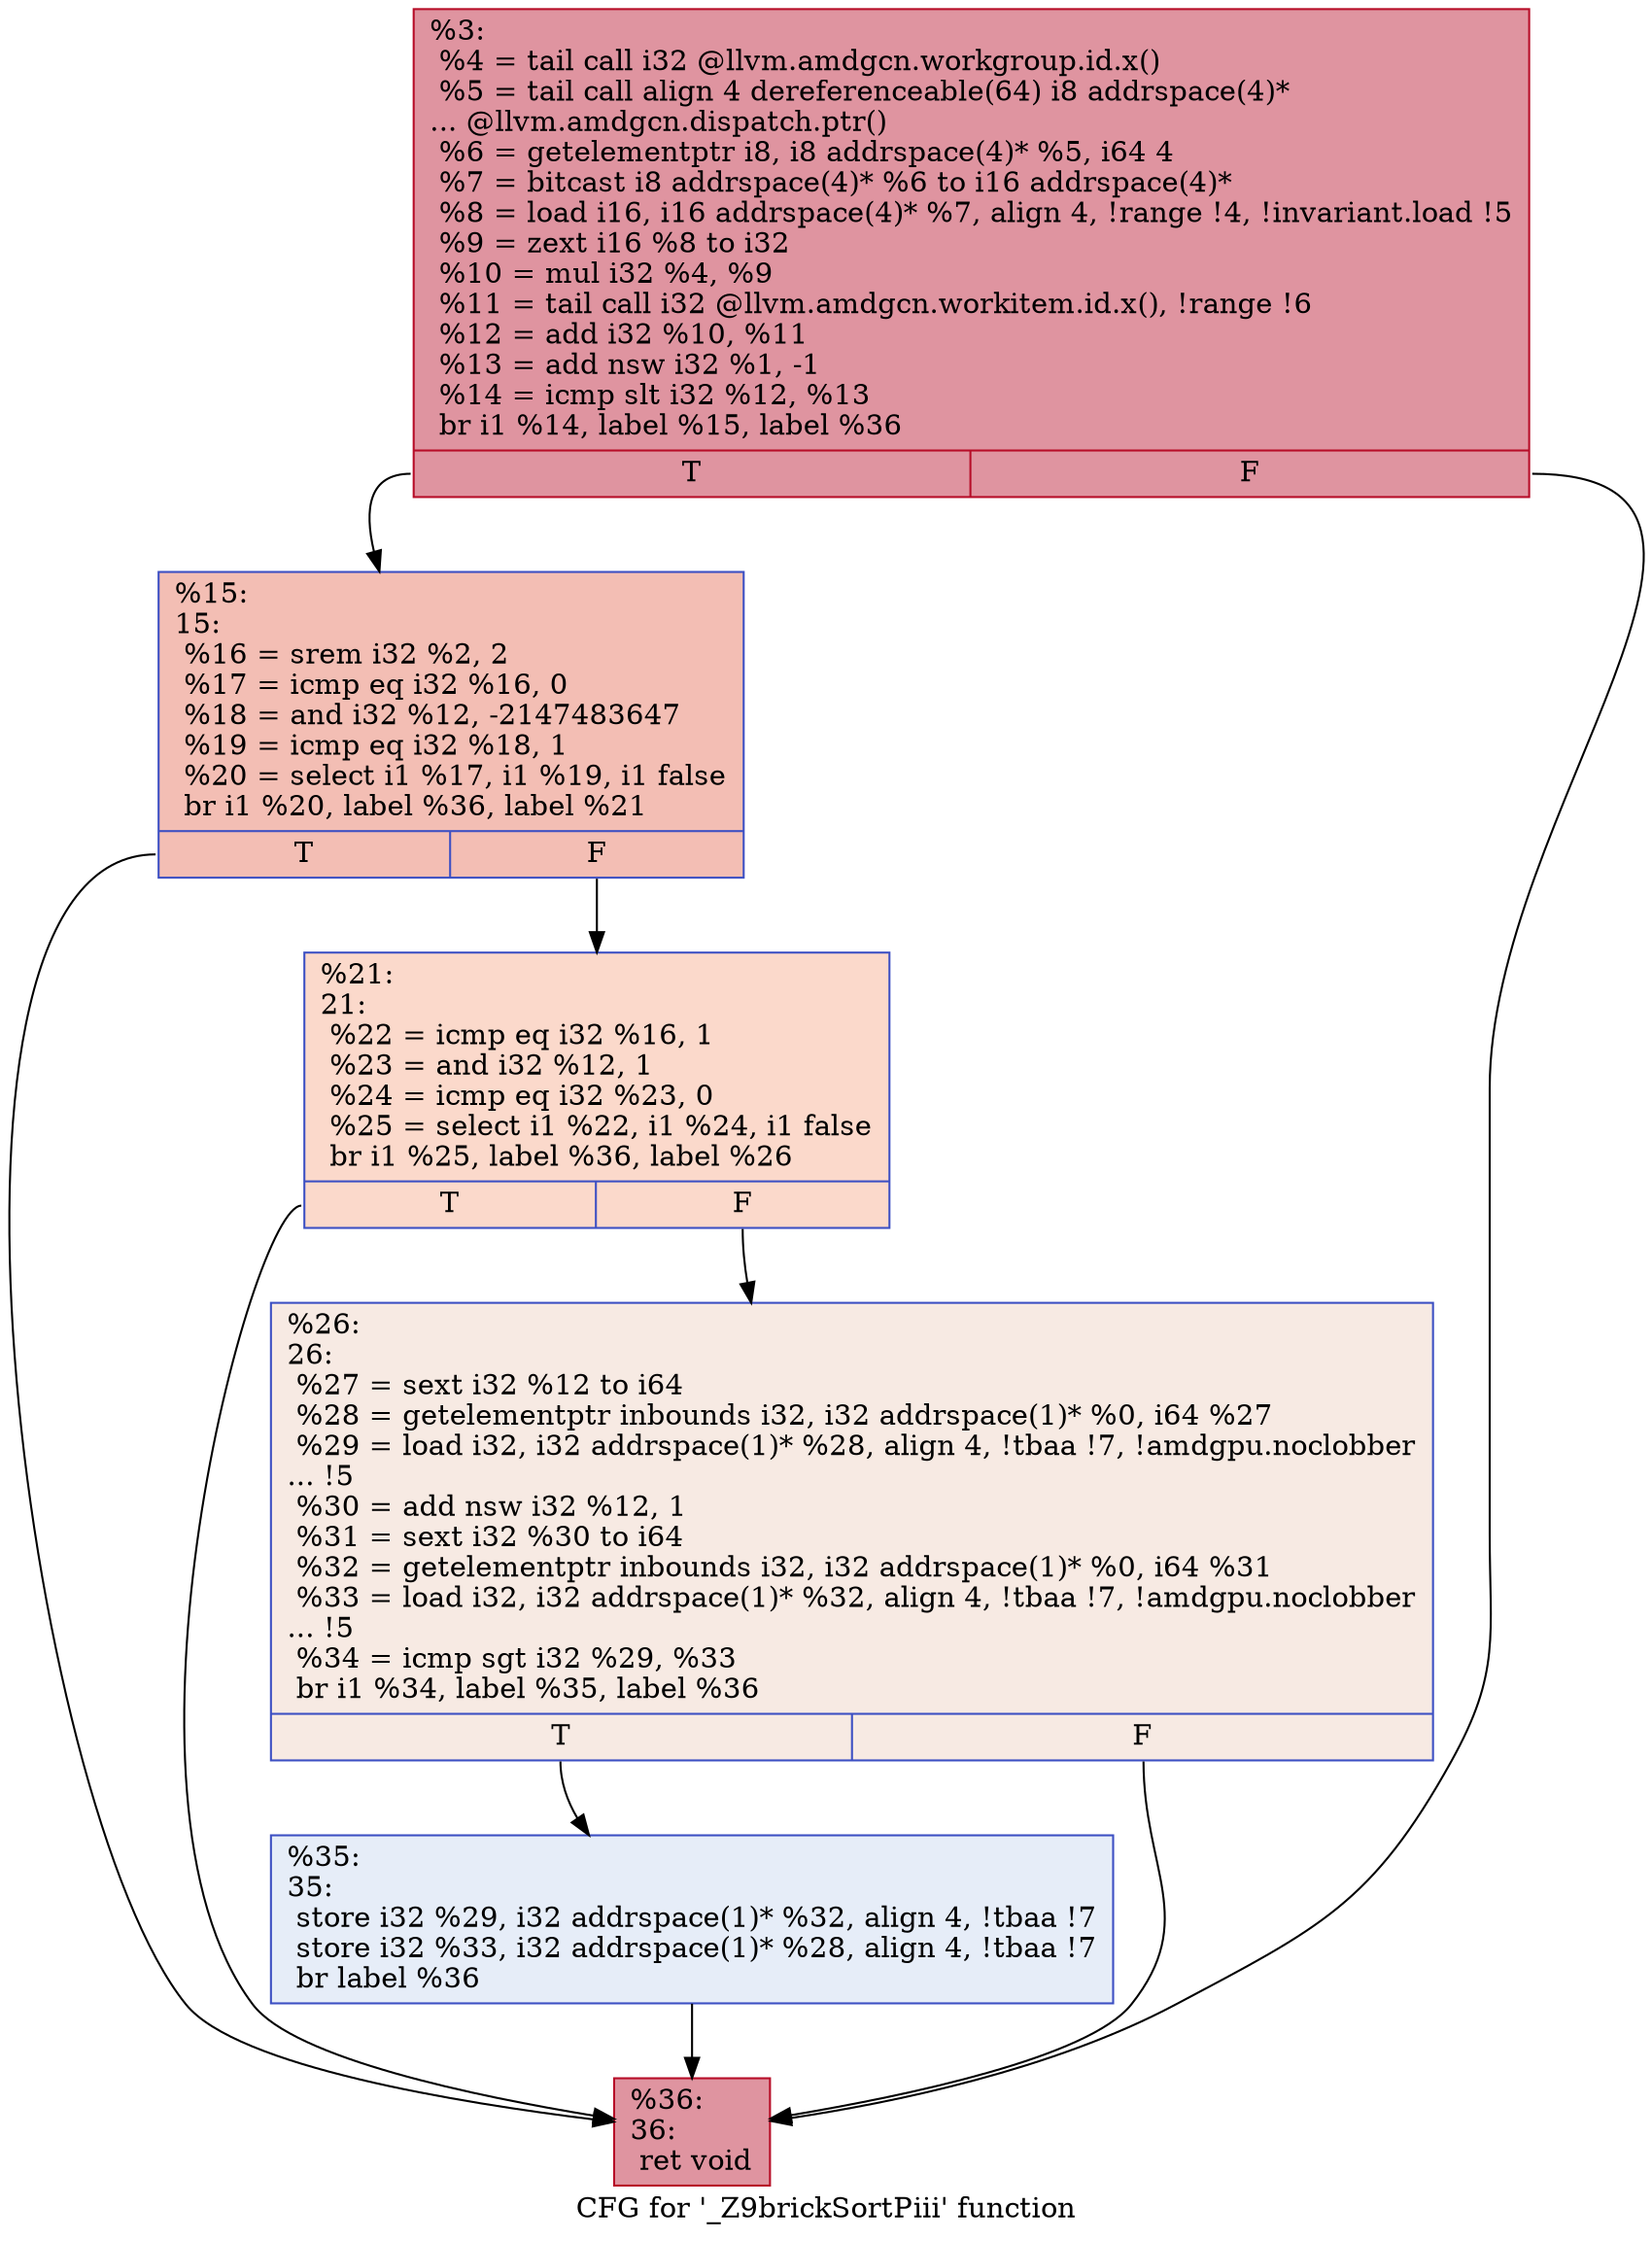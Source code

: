 digraph "CFG for '_Z9brickSortPiii' function" {
	label="CFG for '_Z9brickSortPiii' function";

	Node0x57f72c0 [shape=record,color="#b70d28ff", style=filled, fillcolor="#b70d2870",label="{%3:\l  %4 = tail call i32 @llvm.amdgcn.workgroup.id.x()\l  %5 = tail call align 4 dereferenceable(64) i8 addrspace(4)*\l... @llvm.amdgcn.dispatch.ptr()\l  %6 = getelementptr i8, i8 addrspace(4)* %5, i64 4\l  %7 = bitcast i8 addrspace(4)* %6 to i16 addrspace(4)*\l  %8 = load i16, i16 addrspace(4)* %7, align 4, !range !4, !invariant.load !5\l  %9 = zext i16 %8 to i32\l  %10 = mul i32 %4, %9\l  %11 = tail call i32 @llvm.amdgcn.workitem.id.x(), !range !6\l  %12 = add i32 %10, %11\l  %13 = add nsw i32 %1, -1\l  %14 = icmp slt i32 %12, %13\l  br i1 %14, label %15, label %36\l|{<s0>T|<s1>F}}"];
	Node0x57f72c0:s0 -> Node0x57f9220;
	Node0x57f72c0:s1 -> Node0x57f92b0;
	Node0x57f9220 [shape=record,color="#3d50c3ff", style=filled, fillcolor="#e36c5570",label="{%15:\l15:                                               \l  %16 = srem i32 %2, 2\l  %17 = icmp eq i32 %16, 0\l  %18 = and i32 %12, -2147483647\l  %19 = icmp eq i32 %18, 1\l  %20 = select i1 %17, i1 %19, i1 false\l  br i1 %20, label %36, label %21\l|{<s0>T|<s1>F}}"];
	Node0x57f9220:s0 -> Node0x57f92b0;
	Node0x57f9220:s1 -> Node0x57f9850;
	Node0x57f9850 [shape=record,color="#3d50c3ff", style=filled, fillcolor="#f7a88970",label="{%21:\l21:                                               \l  %22 = icmp eq i32 %16, 1\l  %23 = and i32 %12, 1\l  %24 = icmp eq i32 %23, 0\l  %25 = select i1 %22, i1 %24, i1 false\l  br i1 %25, label %36, label %26\l|{<s0>T|<s1>F}}"];
	Node0x57f9850:s0 -> Node0x57f92b0;
	Node0x57f9850:s1 -> Node0x57f9bb0;
	Node0x57f9bb0 [shape=record,color="#3d50c3ff", style=filled, fillcolor="#eed0c070",label="{%26:\l26:                                               \l  %27 = sext i32 %12 to i64\l  %28 = getelementptr inbounds i32, i32 addrspace(1)* %0, i64 %27\l  %29 = load i32, i32 addrspace(1)* %28, align 4, !tbaa !7, !amdgpu.noclobber\l... !5\l  %30 = add nsw i32 %12, 1\l  %31 = sext i32 %30 to i64\l  %32 = getelementptr inbounds i32, i32 addrspace(1)* %0, i64 %31\l  %33 = load i32, i32 addrspace(1)* %32, align 4, !tbaa !7, !amdgpu.noclobber\l... !5\l  %34 = icmp sgt i32 %29, %33\l  br i1 %34, label %35, label %36\l|{<s0>T|<s1>F}}"];
	Node0x57f9bb0:s0 -> Node0x57f9560;
	Node0x57f9bb0:s1 -> Node0x57f92b0;
	Node0x57f9560 [shape=record,color="#3d50c3ff", style=filled, fillcolor="#c7d7f070",label="{%35:\l35:                                               \l  store i32 %29, i32 addrspace(1)* %32, align 4, !tbaa !7\l  store i32 %33, i32 addrspace(1)* %28, align 4, !tbaa !7\l  br label %36\l}"];
	Node0x57f9560 -> Node0x57f92b0;
	Node0x57f92b0 [shape=record,color="#b70d28ff", style=filled, fillcolor="#b70d2870",label="{%36:\l36:                                               \l  ret void\l}"];
}
